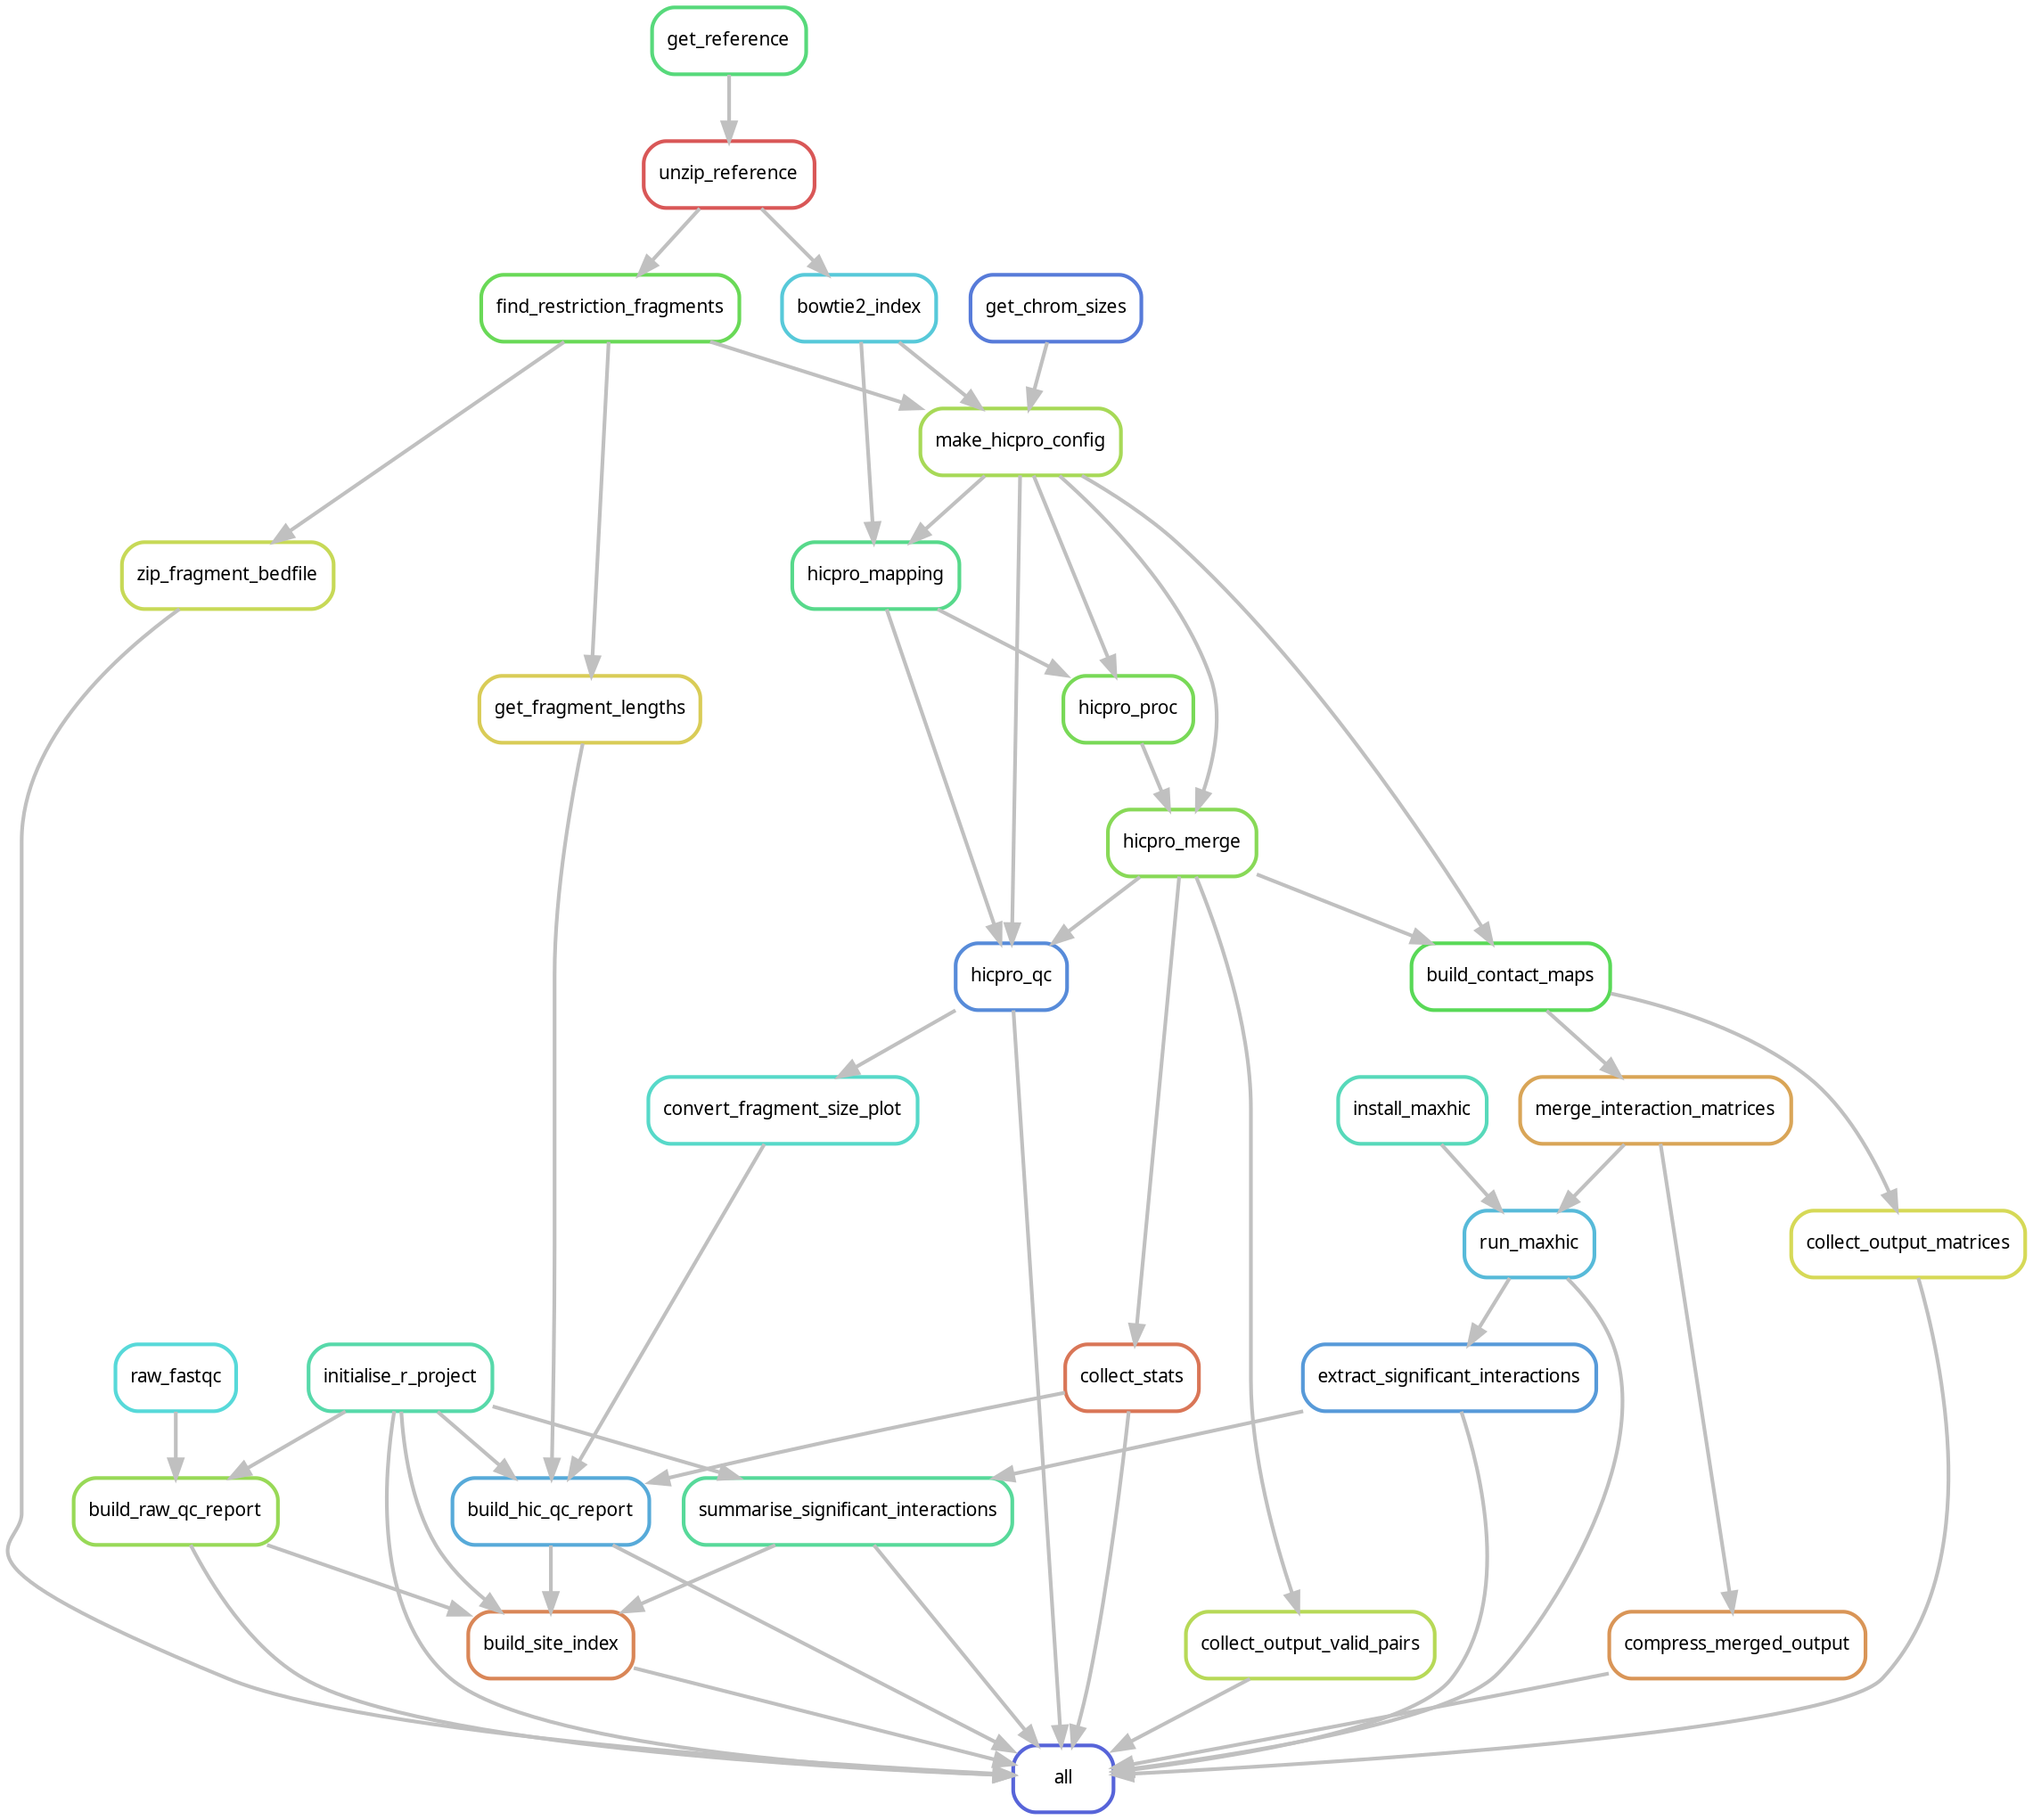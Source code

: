 digraph snakemake_dag {
    graph[bgcolor=white, margin=0];
    node[shape=box, style=rounded, fontname=sans,                 fontsize=10, penwidth=2];
    edge[penwidth=2, color=grey];
	0[label = "all", color = "0.65 0.6 0.85", style="rounded"];
	1[label = "zip_fragment_bedfile", color = "0.19 0.6 0.85", style="rounded"];
	2[label = "find_restriction_fragments", color = "0.31 0.6 0.85", style="rounded"];
	3[label = "unzip_reference", color = "0.00 0.6 0.85", style="rounded"];
	4[label = "get_reference", color = "0.38 0.6 0.85", style="rounded"];
	5[label = "compress_merged_output", color = "0.08 0.6 0.85", style="rounded"];
	6[label = "merge_interaction_matrices", color = "0.10 0.6 0.85", style="rounded"];
	7[label = "build_contact_maps", color = "0.33 0.6 0.85", style="rounded"];
	8[label = "make_hicpro_config", color = "0.23 0.6 0.85", style="rounded"];
	9[label = "bowtie2_index", color = "0.52 0.6 0.85", style="rounded"];
	10[label = "get_chrom_sizes", color = "0.62 0.6 0.85", style="rounded"];
	11[label = "hicpro_merge", color = "0.27 0.6 0.85", style="rounded"];
	12[label = "hicpro_proc", color = "0.29 0.6 0.85", style="rounded"];
	13[label = "hicpro_mapping", color = "0.40 0.6 0.85", style="rounded"];
	14[label = "collect_output_valid_pairs", color = "0.21 0.6 0.85", style="rounded"];
	15[label = "collect_output_matrices", color = "0.17 0.6 0.85", style="rounded"];
	16[label = "collect_stats", color = "0.04 0.6 0.85", style="rounded"];
	17[label = "hicpro_qc", color = "0.60 0.6 0.85", style="rounded"];
	18[label = "run_maxhic", color = "0.54 0.6 0.85", style="rounded"];
	19[label = "install_maxhic", color = "0.46 0.6 0.85", style="rounded"];
	20[label = "extract_significant_interactions", color = "0.58 0.6 0.85", style="rounded"];
	21[label = "initialise_r_project", color = "0.44 0.6 0.85", style="rounded"];
	22[label = "build_site_index", color = "0.06 0.6 0.85", style="rounded"];
	23[label = "build_raw_qc_report", color = "0.25 0.6 0.85", style="rounded"];
	24[label = "raw_fastqc", color = "0.50 0.6 0.85", style="rounded"];
	25[label = "build_hic_qc_report", color = "0.56 0.6 0.85", style="rounded"];
	26[label = "get_fragment_lengths", color = "0.15 0.6 0.85", style="rounded"];
	27[label = "convert_fragment_size_plot", color = "0.48 0.6 0.85", style="rounded"];
	28[label = "summarise_significant_interactions", color = "0.42 0.6 0.85", style="rounded"];
	15 -> 0
	28 -> 0
	16 -> 0
	1 -> 0
	21 -> 0
	22 -> 0
	14 -> 0
	5 -> 0
	18 -> 0
	23 -> 0
	25 -> 0
	20 -> 0
	17 -> 0
	2 -> 1
	3 -> 2
	4 -> 3
	6 -> 5
	7 -> 6
	8 -> 7
	11 -> 7
	10 -> 8
	9 -> 8
	2 -> 8
	3 -> 9
	8 -> 11
	12 -> 11
	8 -> 12
	13 -> 12
	8 -> 13
	9 -> 13
	11 -> 14
	7 -> 15
	11 -> 16
	8 -> 17
	13 -> 17
	11 -> 17
	19 -> 18
	6 -> 18
	18 -> 20
	25 -> 22
	23 -> 22
	21 -> 22
	28 -> 22
	24 -> 23
	21 -> 23
	16 -> 25
	26 -> 25
	21 -> 25
	27 -> 25
	2 -> 26
	17 -> 27
	20 -> 28
	21 -> 28
}            
